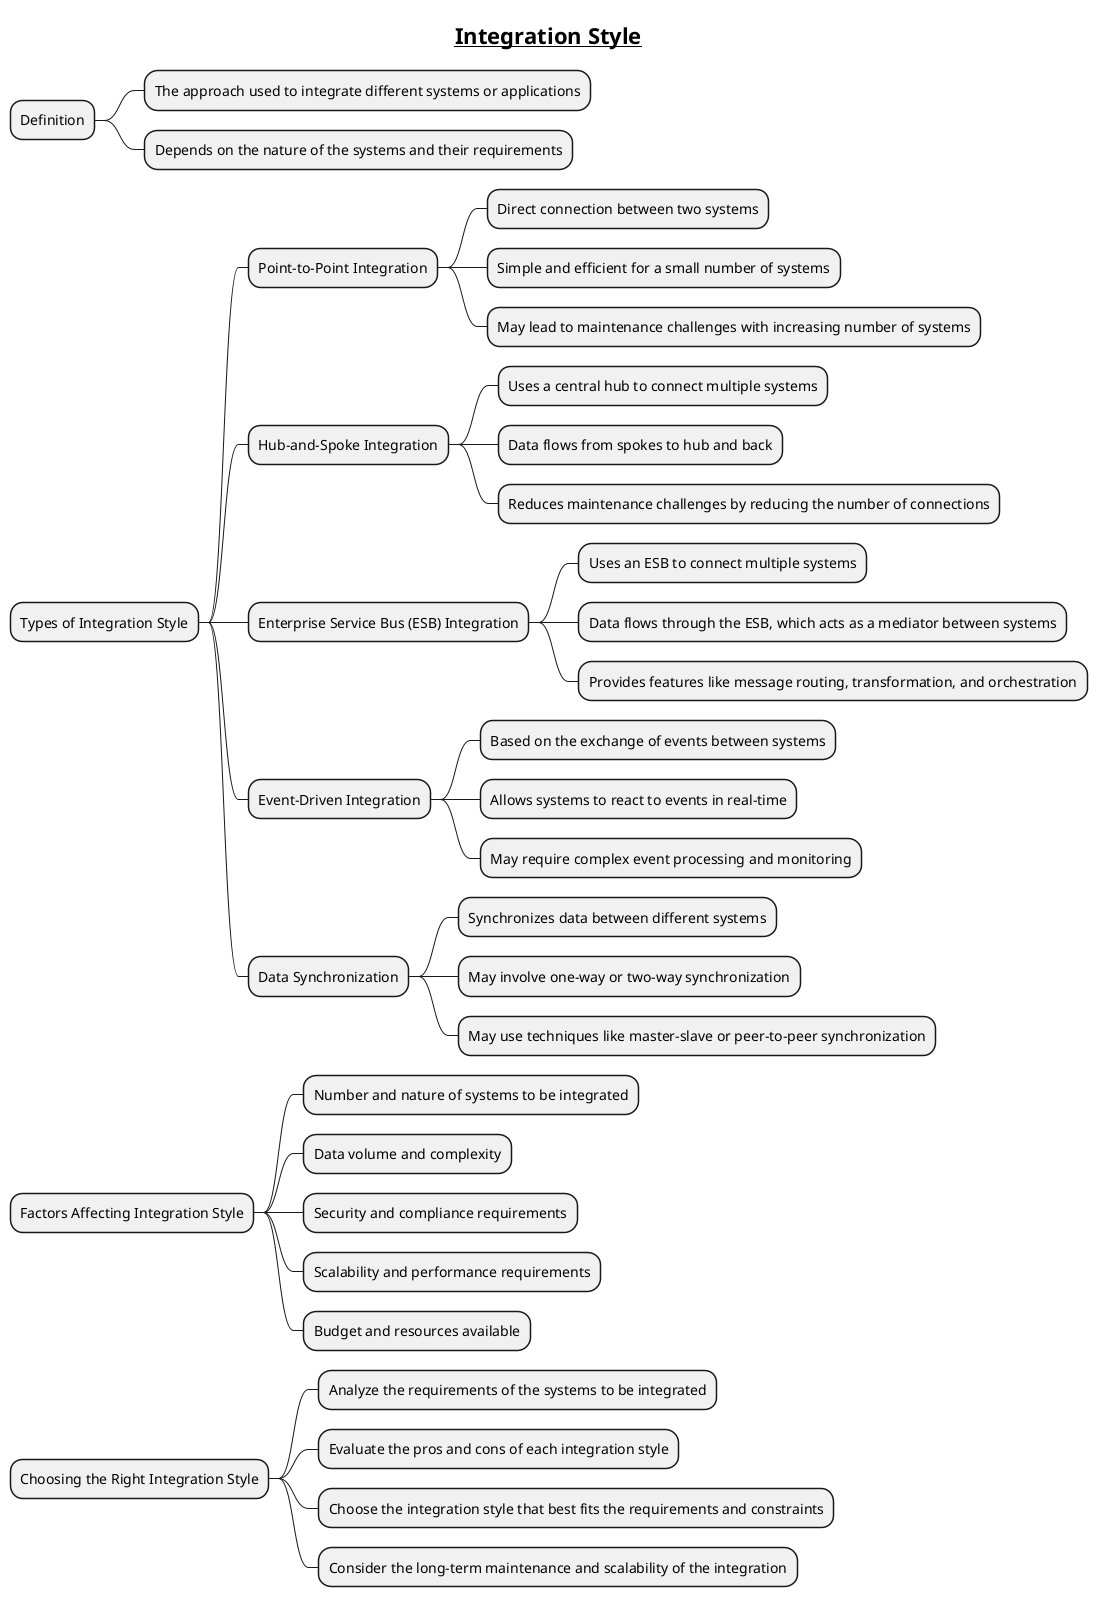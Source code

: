 @startmindmap
title =__Integration Style__

* Definition
** The approach used to integrate different systems or applications
** Depends on the nature of the systems and their requirements

* Types of Integration Style
** Point-to-Point Integration
*** Direct connection between two systems
*** Simple and efficient for a small number of systems
*** May lead to maintenance challenges with increasing number of systems
** Hub-and-Spoke Integration
*** Uses a central hub to connect multiple systems
*** Data flows from spokes to hub and back
*** Reduces maintenance challenges by reducing the number of connections
** Enterprise Service Bus (ESB) Integration
*** Uses an ESB to connect multiple systems
*** Data flows through the ESB, which acts as a mediator between systems
*** Provides features like message routing, transformation, and orchestration
** Event-Driven Integration
*** Based on the exchange of events between systems
*** Allows systems to react to events in real-time
*** May require complex event processing and monitoring
** Data Synchronization
*** Synchronizes data between different systems
*** May involve one-way or two-way synchronization
*** May use techniques like master-slave or peer-to-peer synchronization

* Factors Affecting Integration Style
** Number and nature of systems to be integrated
** Data volume and complexity
** Security and compliance requirements
** Scalability and performance requirements
** Budget and resources available

* Choosing the Right Integration Style
** Analyze the requirements of the systems to be integrated
** Evaluate the pros and cons of each integration style
** Choose the integration style that best fits the requirements and constraints
** Consider the long-term maintenance and scalability of the integration
@endmindmap
